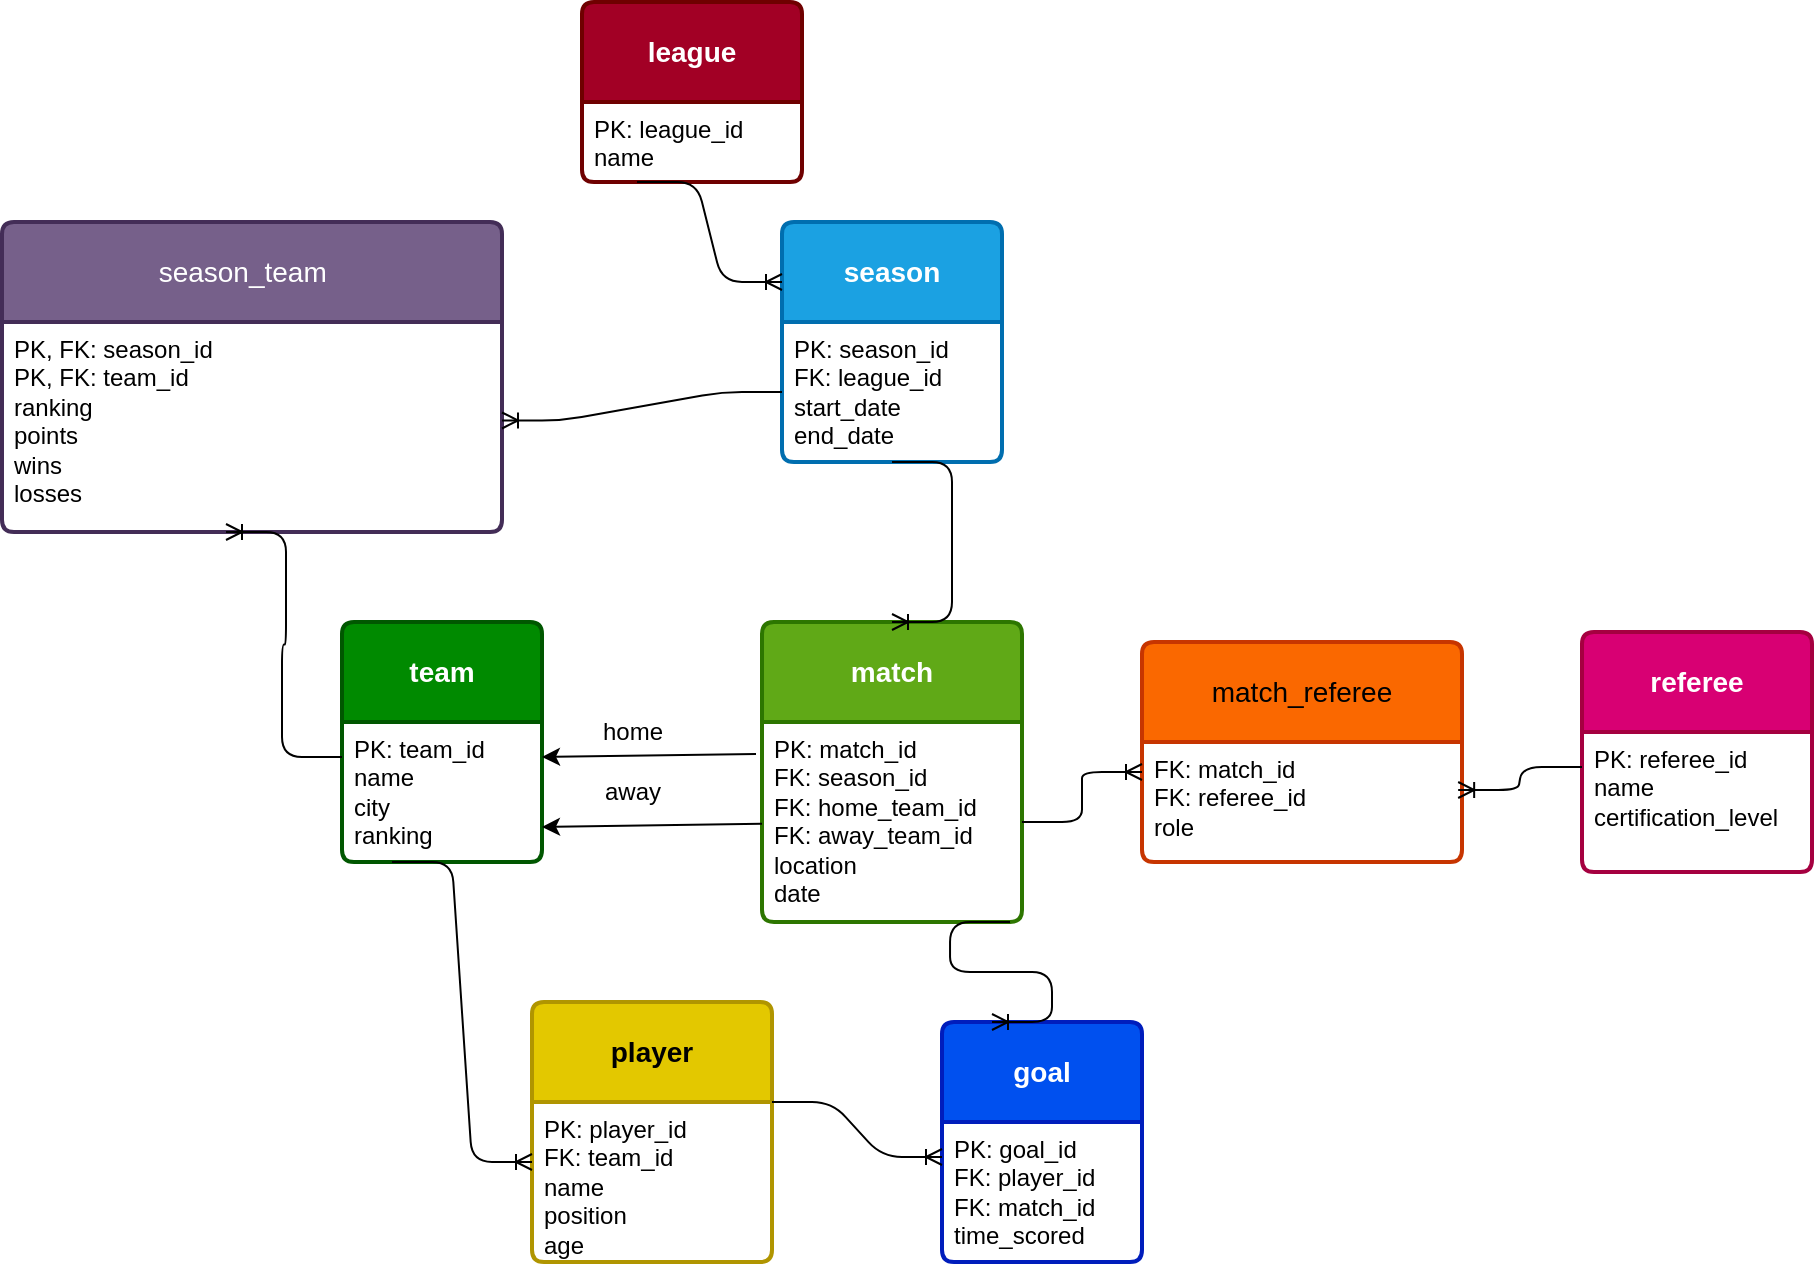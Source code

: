 <mxfile>
    <diagram id="H_w98YS7Cdo7qbDJGMlu" name="Page-1">
        <mxGraphModel dx="1396" dy="1545" grid="1" gridSize="10" guides="1" tooltips="1" connect="1" arrows="1" fold="1" page="1" pageScale="1" pageWidth="850" pageHeight="1100" background="#FFFFFF" math="0" shadow="0">
            <root>
                <mxCell id="0"/>
                <mxCell id="1" parent="0"/>
                <mxCell id="38" style="edgeStyle=none;html=1;" parent="1" source="37" target="36" edge="1">
                    <mxGeometry relative="1" as="geometry"/>
                </mxCell>
                <mxCell id="4" value="&lt;b&gt;referee&lt;/b&gt;" style="swimlane;childLayout=stackLayout;horizontal=1;startSize=50;horizontalStack=0;rounded=1;fontSize=14;fontStyle=0;strokeWidth=2;resizeParent=0;resizeLast=1;shadow=0;dashed=0;align=center;arcSize=4;whiteSpace=wrap;html=1;fillColor=#d80073;fontColor=#ffffff;strokeColor=#A50040;" parent="1" vertex="1">
                    <mxGeometry x="720" y="85" width="115" height="120" as="geometry"/>
                </mxCell>
                <mxCell id="5" value="PK: referee_id&lt;div&gt;&lt;font style=&quot;color: rgb(0, 0, 0);&quot;&gt;name&lt;/font&gt;&lt;/div&gt;&lt;div&gt;&lt;font style=&quot;color: rgb(0, 0, 0);&quot;&gt;certification_level&lt;/font&gt;&lt;/div&gt;" style="align=left;strokeColor=none;fillColor=none;spacingLeft=4;fontSize=12;verticalAlign=top;resizable=0;rotatable=0;part=1;html=1;" parent="4" vertex="1">
                    <mxGeometry y="50" width="115" height="70" as="geometry"/>
                </mxCell>
                <mxCell id="6" value="&lt;b&gt;player&lt;/b&gt;" style="swimlane;childLayout=stackLayout;horizontal=1;startSize=50;horizontalStack=0;rounded=1;fontSize=14;fontStyle=0;strokeWidth=2;resizeParent=0;resizeLast=1;shadow=0;dashed=0;align=center;arcSize=4;whiteSpace=wrap;html=1;fillColor=#e3c800;fontColor=#000000;strokeColor=#B09500;" parent="1" vertex="1">
                    <mxGeometry x="195" y="270" width="120" height="130" as="geometry"/>
                </mxCell>
                <mxCell id="7" value="&lt;font style=&quot;color: rgb(0, 0, 0);&quot;&gt;PK: player_id&lt;/font&gt;&lt;div&gt;&lt;font style=&quot;color: rgb(0, 0, 0);&quot;&gt;FK: team_id&lt;/font&gt;&lt;/div&gt;&lt;div&gt;&lt;font style=&quot;color: rgb(0, 0, 0);&quot;&gt;name&lt;/font&gt;&lt;/div&gt;&lt;div&gt;&lt;font style=&quot;color: rgb(0, 0, 0);&quot;&gt;position&lt;/font&gt;&lt;/div&gt;&lt;div&gt;&lt;font style=&quot;color: rgb(0, 0, 0);&quot;&gt;age&lt;/font&gt;&lt;/div&gt;" style="align=left;strokeColor=none;fillColor=none;spacingLeft=4;fontSize=12;verticalAlign=top;resizable=0;rotatable=0;part=1;html=1;" parent="6" vertex="1">
                    <mxGeometry y="50" width="120" height="80" as="geometry"/>
                </mxCell>
                <mxCell id="8" value="&lt;b&gt;season&lt;/b&gt;" style="swimlane;childLayout=stackLayout;horizontal=1;startSize=50;horizontalStack=0;rounded=1;fontSize=14;fontStyle=0;strokeWidth=2;resizeParent=0;resizeLast=1;shadow=0;dashed=0;align=center;arcSize=4;whiteSpace=wrap;html=1;fillColor=#1ba1e2;fontColor=#ffffff;strokeColor=#006EAF;" parent="1" vertex="1">
                    <mxGeometry x="320" y="-120" width="110" height="120" as="geometry"/>
                </mxCell>
                <mxCell id="9" value="&lt;div&gt;&lt;font style=&quot;color: rgb(0, 0, 0);&quot;&gt;PK: season_id&lt;/font&gt;&lt;/div&gt;&lt;div&gt;&lt;font style=&quot;color: rgb(0, 0, 0);&quot;&gt;FK: league_id&lt;/font&gt;&lt;/div&gt;&lt;font style=&quot;color: rgb(0, 0, 0);&quot;&gt;start_date&lt;/font&gt;&lt;div&gt;&lt;div&gt;&lt;font style=&quot;color: rgb(0, 0, 0);&quot;&gt;end_date&lt;/font&gt;&lt;/div&gt;&lt;/div&gt;" style="align=left;strokeColor=none;fillColor=none;spacingLeft=4;fontSize=12;verticalAlign=top;resizable=0;rotatable=0;part=1;html=1;" parent="8" vertex="1">
                    <mxGeometry y="50" width="110" height="70" as="geometry"/>
                </mxCell>
                <mxCell id="10" value="&lt;b&gt;goal&lt;/b&gt;" style="swimlane;childLayout=stackLayout;horizontal=1;startSize=50;horizontalStack=0;rounded=1;fontSize=14;fontStyle=0;strokeWidth=2;resizeParent=0;resizeLast=1;shadow=0;dashed=0;align=center;arcSize=4;whiteSpace=wrap;html=1;fillColor=#0050ef;fontColor=#ffffff;strokeColor=#001DBC;" parent="1" vertex="1">
                    <mxGeometry x="400" y="280" width="100" height="120" as="geometry"/>
                </mxCell>
                <mxCell id="11" value="&lt;font style=&quot;color: rgb(0, 0, 0);&quot;&gt;PK: goal_id&lt;/font&gt;&lt;div&gt;&lt;font style=&quot;color: rgb(0, 0, 0);&quot;&gt;FK: player_id&lt;/font&gt;&lt;/div&gt;&lt;div&gt;&lt;font style=&quot;color: rgb(0, 0, 0);&quot;&gt;FK: match_id&lt;/font&gt;&lt;/div&gt;&lt;div&gt;&lt;font style=&quot;color: rgb(0, 0, 0);&quot;&gt;time_scored&lt;/font&gt;&lt;/div&gt;" style="align=left;strokeColor=none;fillColor=none;spacingLeft=4;fontSize=12;verticalAlign=top;resizable=0;rotatable=0;part=1;html=1;" parent="10" vertex="1">
                    <mxGeometry y="50" width="100" height="70" as="geometry"/>
                </mxCell>
                <mxCell id="12" value="&lt;b&gt;team&lt;/b&gt;" style="swimlane;childLayout=stackLayout;horizontal=1;startSize=50;horizontalStack=0;rounded=1;fontSize=14;fontStyle=0;strokeWidth=2;resizeParent=0;resizeLast=1;shadow=0;dashed=0;align=center;arcSize=4;whiteSpace=wrap;html=1;fillColor=#008a00;fontColor=#ffffff;strokeColor=#005700;" parent="1" vertex="1">
                    <mxGeometry x="100" y="80" width="100" height="120" as="geometry"/>
                </mxCell>
                <mxCell id="13" value="&lt;font style=&quot;color: rgb(0, 0, 0);&quot;&gt;PK: team_id&lt;/font&gt;&lt;div&gt;&lt;span style=&quot;background-color: transparent;&quot;&gt;&lt;font style=&quot;color: rgb(0, 0, 0);&quot;&gt;name&lt;/font&gt;&lt;/span&gt;&lt;/div&gt;&lt;div&gt;&lt;span style=&quot;background-color: transparent;&quot;&gt;&lt;font style=&quot;color: rgb(0, 0, 0);&quot;&gt;city&lt;/font&gt;&lt;/span&gt;&lt;/div&gt;&lt;div&gt;&lt;span style=&quot;background-color: transparent;&quot;&gt;&lt;font style=&quot;color: rgb(0, 0, 0);&quot;&gt;ranking&lt;/font&gt;&lt;/span&gt;&lt;/div&gt;&lt;div&gt;&lt;br&gt;&lt;/div&gt;" style="align=left;strokeColor=none;fillColor=none;spacingLeft=4;fontSize=12;verticalAlign=top;resizable=0;rotatable=0;part=1;html=1;" parent="12" vertex="1">
                    <mxGeometry y="50" width="100" height="70" as="geometry"/>
                </mxCell>
                <mxCell id="16" value="&lt;b&gt;league&lt;/b&gt;" style="swimlane;childLayout=stackLayout;horizontal=1;startSize=50;horizontalStack=0;rounded=1;fontSize=14;fontStyle=0;strokeWidth=2;resizeParent=0;resizeLast=1;shadow=0;dashed=0;align=center;arcSize=4;whiteSpace=wrap;html=1;fillColor=#a20025;fontColor=#ffffff;strokeColor=#6F0000;" parent="1" vertex="1">
                    <mxGeometry x="220" y="-230" width="110" height="90" as="geometry"/>
                </mxCell>
                <mxCell id="17" value="&lt;div&gt;&lt;font style=&quot;color: rgb(0, 0, 0);&quot;&gt;PK: league_id&lt;/font&gt;&lt;/div&gt;&lt;div&gt;&lt;font style=&quot;color: rgb(0, 0, 0);&quot;&gt;name&lt;/font&gt;&lt;/div&gt;" style="align=left;strokeColor=none;fillColor=none;spacingLeft=4;fontSize=12;verticalAlign=top;resizable=0;rotatable=0;part=1;html=1;" parent="16" vertex="1">
                    <mxGeometry y="50" width="110" height="40" as="geometry"/>
                </mxCell>
                <mxCell id="18" value="&lt;b&gt;match&lt;/b&gt;" style="swimlane;childLayout=stackLayout;horizontal=1;startSize=50;horizontalStack=0;rounded=1;fontSize=14;fontStyle=0;strokeWidth=2;resizeParent=0;resizeLast=1;shadow=0;dashed=0;align=center;arcSize=4;whiteSpace=wrap;html=1;fillColor=#60a917;fontColor=#ffffff;strokeColor=#2D7600;" parent="1" vertex="1">
                    <mxGeometry x="310" y="80" width="130" height="150" as="geometry"/>
                </mxCell>
                <mxCell id="19" value="&lt;font style=&quot;color: rgb(0, 0, 0);&quot;&gt;PK: match_id&lt;/font&gt;&lt;div&gt;&lt;font style=&quot;color: rgb(0, 0, 0);&quot;&gt;FK: season_id&lt;/font&gt;&lt;/div&gt;&lt;div&gt;&lt;font style=&quot;color: rgb(0, 0, 0);&quot;&gt;FK: home_team_id&lt;/font&gt;&lt;/div&gt;&lt;div&gt;&lt;font style=&quot;color: rgb(0, 0, 0);&quot;&gt;FK: away_team_id&lt;/font&gt;&lt;/div&gt;&lt;div&gt;&lt;font style=&quot;color: rgb(0, 0, 0);&quot;&gt;location&lt;/font&gt;&lt;/div&gt;&lt;div&gt;&lt;font style=&quot;color: rgb(0, 0, 0);&quot;&gt;date&lt;/font&gt;&lt;/div&gt;&lt;div&gt;&lt;br&gt;&lt;/div&gt;" style="align=left;strokeColor=none;fillColor=none;spacingLeft=4;fontSize=12;verticalAlign=top;resizable=0;rotatable=0;part=1;html=1;" parent="18" vertex="1">
                    <mxGeometry y="50" width="130" height="100" as="geometry"/>
                </mxCell>
                <mxCell id="21" value="" style="edgeStyle=entityRelationEdgeStyle;fontSize=12;html=1;endArrow=ERoneToMany;exitX=0.5;exitY=1;exitDx=0;exitDy=0;entryX=0.5;entryY=0;entryDx=0;entryDy=0;" parent="1" source="9" target="18" edge="1">
                    <mxGeometry width="100" height="100" relative="1" as="geometry">
                        <mxPoint x="430" y="280" as="sourcePoint"/>
                        <mxPoint x="370" y="70" as="targetPoint"/>
                    </mxGeometry>
                </mxCell>
                <mxCell id="24" value="" style="edgeStyle=entityRelationEdgeStyle;fontSize=12;html=1;endArrow=ERoneToMany;entryX=0;entryY=0.375;entryDx=0;entryDy=0;entryPerimeter=0;exitX=0.25;exitY=1;exitDx=0;exitDy=0;" parent="1" source="13" target="7" edge="1">
                    <mxGeometry width="100" height="100" relative="1" as="geometry">
                        <mxPoint x="120" y="230" as="sourcePoint"/>
                        <mxPoint x="530" y="180" as="targetPoint"/>
                        <Array as="points">
                            <mxPoint x="540" y="230"/>
                        </Array>
                    </mxGeometry>
                </mxCell>
                <mxCell id="26" value="" style="edgeStyle=entityRelationEdgeStyle;fontSize=12;html=1;endArrow=ERoneToMany;entryX=0;entryY=0.25;entryDx=0;entryDy=0;exitX=1;exitY=0;exitDx=0;exitDy=0;" parent="1" source="7" target="11" edge="1">
                    <mxGeometry width="100" height="100" relative="1" as="geometry">
                        <mxPoint x="430" y="400" as="sourcePoint"/>
                        <mxPoint x="530" y="300" as="targetPoint"/>
                    </mxGeometry>
                </mxCell>
                <mxCell id="29" value="" style="edgeStyle=entityRelationEdgeStyle;fontSize=12;html=1;endArrow=ERoneToMany;entryX=0.25;entryY=0;entryDx=0;entryDy=0;exitX=0.954;exitY=1;exitDx=0;exitDy=0;exitPerimeter=0;" parent="1" source="19" target="10" edge="1">
                    <mxGeometry width="100" height="100" relative="1" as="geometry">
                        <mxPoint x="580" y="240" as="sourcePoint"/>
                        <mxPoint x="530" y="60" as="targetPoint"/>
                    </mxGeometry>
                </mxCell>
                <mxCell id="31" value="season_team&lt;span style=&quot;white-space: pre;&quot;&gt;&#x9;&lt;/span&gt;" style="swimlane;childLayout=stackLayout;horizontal=1;startSize=50;horizontalStack=0;rounded=1;fontSize=14;fontStyle=0;strokeWidth=2;resizeParent=0;resizeLast=1;shadow=0;dashed=0;align=center;arcSize=4;whiteSpace=wrap;html=1;fillColor=#76608a;fontColor=#ffffff;strokeColor=#432D57;" parent="1" vertex="1">
                    <mxGeometry x="-70" y="-120" width="250" height="155" as="geometry"/>
                </mxCell>
                <mxCell id="32" value="&lt;div&gt;&lt;font&gt;PK, FK: season_id&lt;/font&gt;&lt;/div&gt;&lt;div&gt;&lt;font&gt;PK, FK: team_id&lt;/font&gt;&lt;/div&gt;&lt;div&gt;&lt;font&gt;ranking&lt;/font&gt;&lt;/div&gt;&lt;div&gt;&lt;font&gt;points&lt;/font&gt;&lt;/div&gt;&lt;div&gt;wins&lt;/div&gt;&lt;div&gt;losses&lt;/div&gt;" style="align=left;strokeColor=none;fillColor=none;spacingLeft=4;fontSize=12;verticalAlign=top;resizable=0;rotatable=0;part=1;html=1;" parent="31" vertex="1">
                    <mxGeometry y="50" width="250" height="105" as="geometry"/>
                </mxCell>
                <mxCell id="36" value="match_referee" style="swimlane;childLayout=stackLayout;horizontal=1;startSize=50;horizontalStack=0;rounded=1;fontSize=14;fontStyle=0;strokeWidth=2;resizeParent=0;resizeLast=1;shadow=0;dashed=0;align=center;arcSize=4;whiteSpace=wrap;html=1;fillColor=#fa6800;fontColor=#000000;strokeColor=#C73500;" parent="1" vertex="1">
                    <mxGeometry x="500" y="90" width="160" height="110" as="geometry"/>
                </mxCell>
                <mxCell id="37" value="&lt;font style=&quot;color: rgb(0, 0, 0);&quot;&gt;FK: match_id&lt;/font&gt;&lt;div&gt;&lt;font style=&quot;color: rgb(0, 0, 0);&quot;&gt;FK: referee_id&lt;/font&gt;&lt;/div&gt;&lt;div&gt;&lt;font style=&quot;color: rgb(0, 0, 0);&quot;&gt;role&lt;/font&gt;&lt;/div&gt;" style="align=left;strokeColor=none;fillColor=none;spacingLeft=4;fontSize=12;verticalAlign=top;resizable=0;rotatable=0;part=1;html=1;" parent="36" vertex="1">
                    <mxGeometry y="50" width="160" height="60" as="geometry"/>
                </mxCell>
                <mxCell id="40" value="" style="edgeStyle=entityRelationEdgeStyle;fontSize=12;html=1;endArrow=ERoneToMany;exitX=1;exitY=0.5;exitDx=0;exitDy=0;entryX=0;entryY=0.25;entryDx=0;entryDy=0;" parent="1" source="19" target="37" edge="1">
                    <mxGeometry width="100" height="100" relative="1" as="geometry">
                        <mxPoint x="690" y="210" as="sourcePoint"/>
                        <mxPoint x="480" y="140" as="targetPoint"/>
                        <Array as="points">
                            <mxPoint x="437" y="185"/>
                            <mxPoint x="480" y="190"/>
                        </Array>
                    </mxGeometry>
                </mxCell>
                <mxCell id="41" value="" style="edgeStyle=entityRelationEdgeStyle;fontSize=12;html=1;endArrow=ERoneToMany;entryX=0.988;entryY=0.4;entryDx=0;entryDy=0;entryPerimeter=0;exitX=0;exitY=0.25;exitDx=0;exitDy=0;" parent="1" source="5" target="37" edge="1">
                    <mxGeometry width="100" height="100" relative="1" as="geometry">
                        <mxPoint x="648" y="-60" as="sourcePoint"/>
                        <mxPoint x="440" y="-10" as="targetPoint"/>
                    </mxGeometry>
                </mxCell>
                <mxCell id="44" value="home" style="text;html=1;align=center;verticalAlign=middle;resizable=0;points=[];autosize=1;strokeColor=none;fillColor=none;" parent="1" vertex="1">
                    <mxGeometry x="220" y="120" width="50" height="30" as="geometry"/>
                </mxCell>
                <mxCell id="53" style="edgeStyle=none;html=1;entryX=1;entryY=0.75;entryDx=0;entryDy=0;" parent="1" source="19" target="13" edge="1">
                    <mxGeometry relative="1" as="geometry"/>
                </mxCell>
                <mxCell id="54" style="edgeStyle=none;html=1;entryX=1;entryY=0.25;entryDx=0;entryDy=0;exitX=-0.023;exitY=0.16;exitDx=0;exitDy=0;exitPerimeter=0;" parent="1" source="19" target="13" edge="1">
                    <mxGeometry relative="1" as="geometry"/>
                </mxCell>
                <mxCell id="55" value="&lt;span&gt;&lt;font style=&quot;color: rgb(0, 0, 0);&quot;&gt;away&lt;/font&gt;&lt;/span&gt;" style="text;html=1;align=center;verticalAlign=middle;resizable=0;points=[];autosize=1;strokeColor=none;fillColor=none;" parent="1" vertex="1">
                    <mxGeometry x="220" y="150" width="50" height="30" as="geometry"/>
                </mxCell>
                <mxCell id="20" value="" style="edgeStyle=entityRelationEdgeStyle;fontSize=12;html=1;endArrow=ERoneToMany;entryX=0;entryY=0.25;entryDx=0;entryDy=0;exitX=0.25;exitY=1;exitDx=0;exitDy=0;" parent="1" source="17" target="8" edge="1">
                    <mxGeometry width="100" height="100" relative="1" as="geometry">
                        <mxPoint x="260" y="-110" as="sourcePoint"/>
                        <mxPoint x="310" y="-100" as="targetPoint"/>
                        <Array as="points">
                            <mxPoint x="310" y="-130"/>
                            <mxPoint x="310" y="-130"/>
                            <mxPoint x="300" y="-140"/>
                            <mxPoint x="310" y="-130"/>
                            <mxPoint x="310" y="-130"/>
                        </Array>
                    </mxGeometry>
                </mxCell>
                <mxCell id="50" value="" style="edgeStyle=entityRelationEdgeStyle;fontSize=12;html=1;endArrow=ERoneToMany;entryX=1;entryY=0.469;entryDx=0;entryDy=0;exitX=0;exitY=0.5;exitDx=0;exitDy=0;entryPerimeter=0;" parent="1" source="9" target="32" edge="1">
                    <mxGeometry width="100" height="100" relative="1" as="geometry">
                        <mxPoint x="220" y="-35" as="sourcePoint"/>
                        <mxPoint x="148" y="-85" as="targetPoint"/>
                        <Array as="points">
                            <mxPoint x="210" y="-75"/>
                            <mxPoint x="210" y="-75"/>
                            <mxPoint x="200" y="-85"/>
                            <mxPoint x="210" y="-75"/>
                            <mxPoint x="210" y="-75"/>
                        </Array>
                    </mxGeometry>
                </mxCell>
                <mxCell id="51" value="" style="edgeStyle=entityRelationEdgeStyle;fontSize=12;html=1;endArrow=ERoneToMany;exitX=0;exitY=0.25;exitDx=0;exitDy=0;entryX=0.448;entryY=1;entryDx=0;entryDy=0;entryPerimeter=0;" parent="1" source="13" target="32" edge="1">
                    <mxGeometry width="100" height="100" relative="1" as="geometry">
                        <mxPoint x="100" y="163" as="sourcePoint"/>
                        <mxPoint x="-70" y="157.5" as="targetPoint"/>
                        <Array as="points">
                            <mxPoint x="-10" y="122.5"/>
                            <mxPoint x="-10" y="122.5"/>
                            <mxPoint x="20" y="91"/>
                            <mxPoint x="60" y="90"/>
                            <mxPoint x="-20" y="112.5"/>
                            <mxPoint x="-10" y="122.5"/>
                            <mxPoint x="-10" y="122.5"/>
                        </Array>
                    </mxGeometry>
                </mxCell>
            </root>
        </mxGraphModel>
    </diagram>
</mxfile>